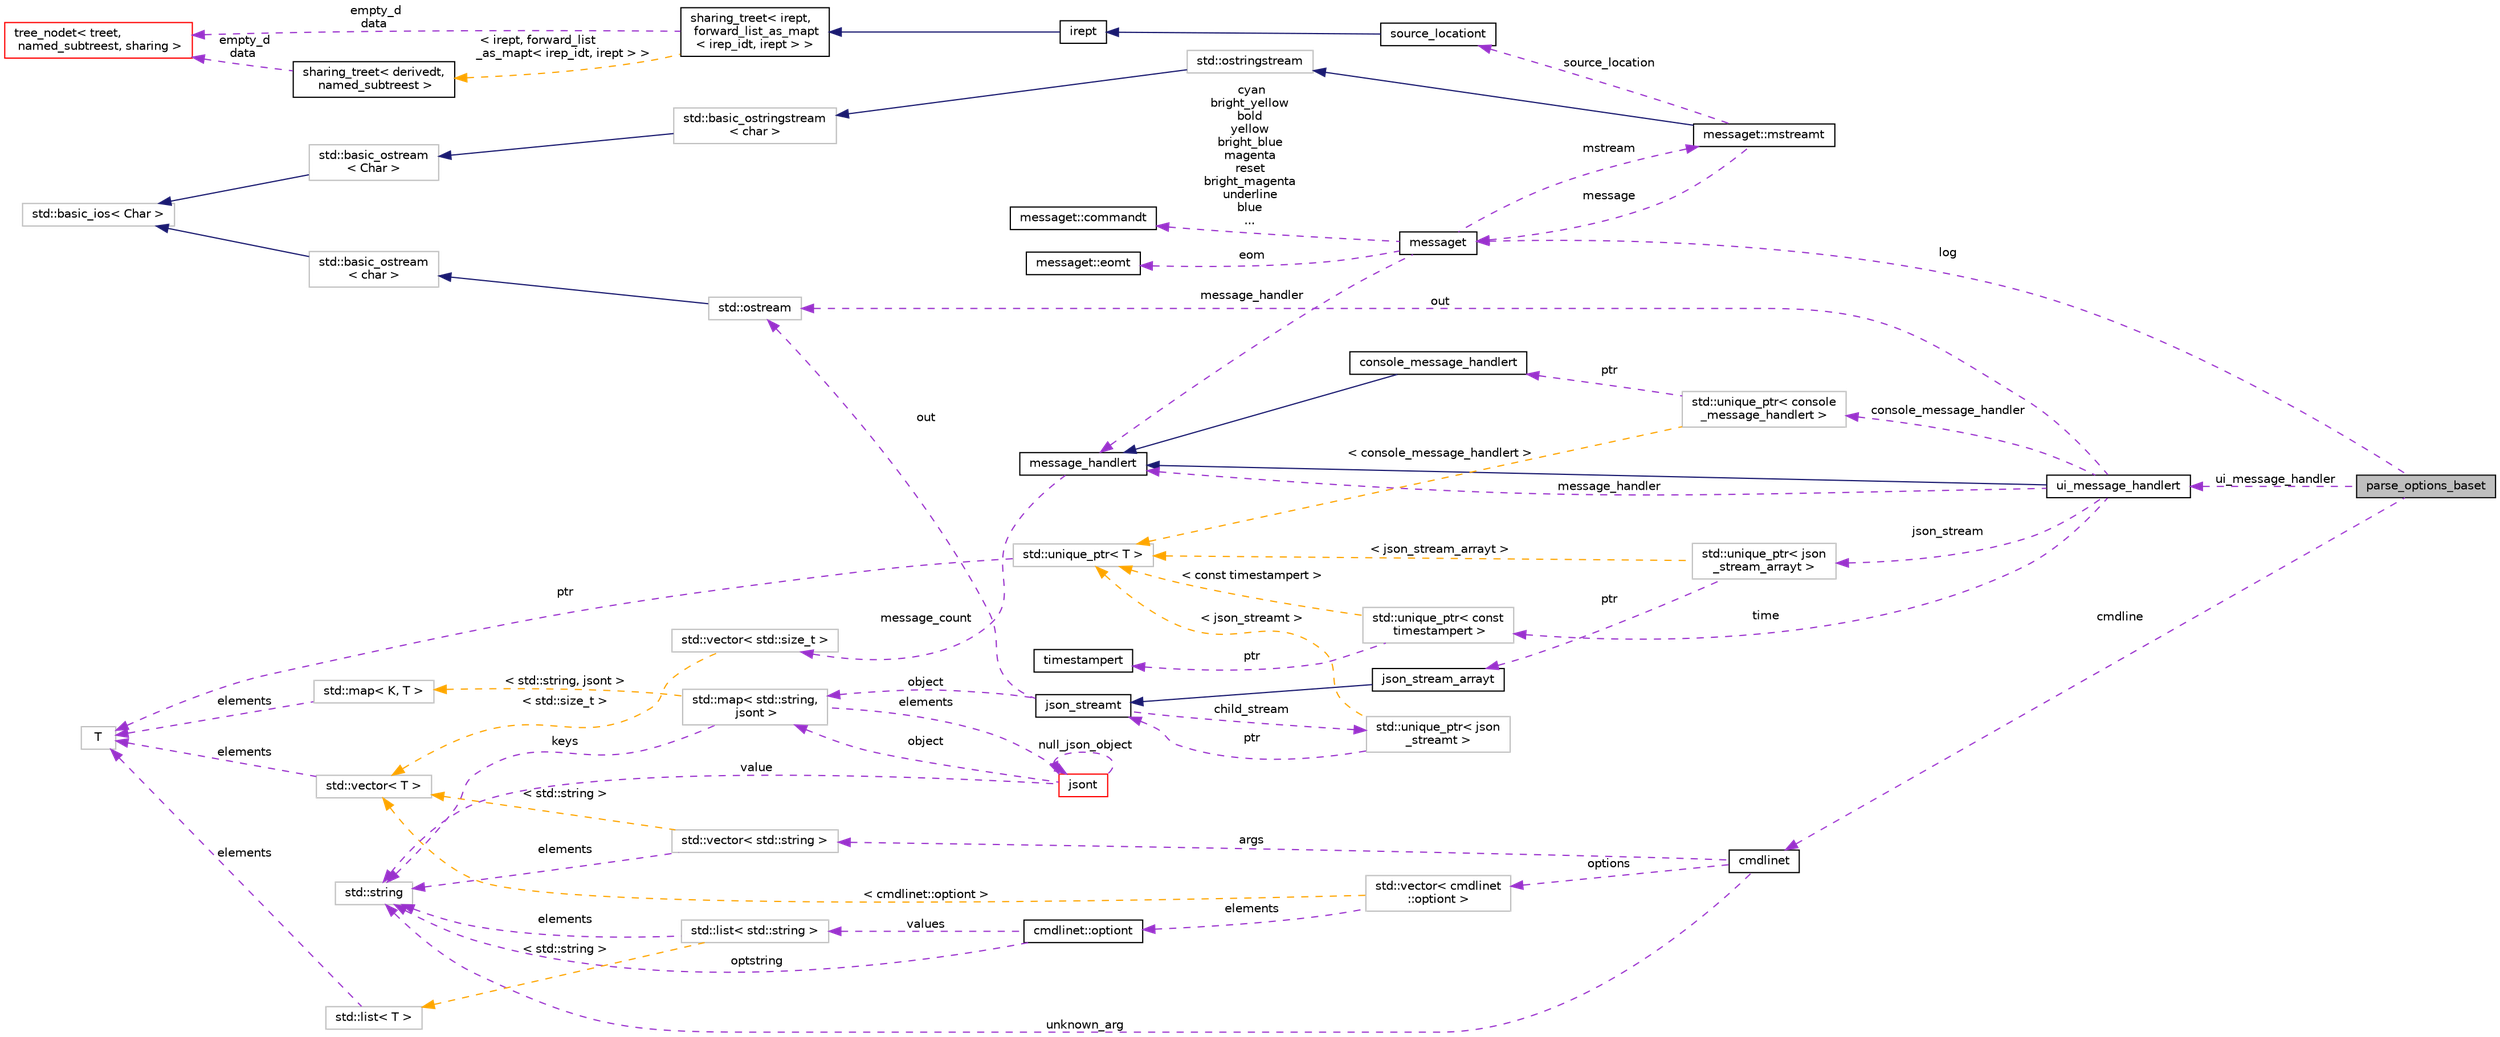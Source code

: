 digraph "parse_options_baset"
{
 // LATEX_PDF_SIZE
  bgcolor="transparent";
  edge [fontname="Helvetica",fontsize="10",labelfontname="Helvetica",labelfontsize="10"];
  node [fontname="Helvetica",fontsize="10",shape=record];
  rankdir="LR";
  Node1 [label="parse_options_baset",height=0.2,width=0.4,color="black", fillcolor="grey75", style="filled", fontcolor="black",tooltip=" "];
  Node2 -> Node1 [dir="back",color="darkorchid3",fontsize="10",style="dashed",label=" log" ,fontname="Helvetica"];
  Node2 [label="messaget",height=0.2,width=0.4,color="black",URL="$classmessaget.html",tooltip="Class that provides messages with a built-in verbosity 'level'."];
  Node3 -> Node2 [dir="back",color="darkorchid3",fontsize="10",style="dashed",label=" message_handler" ,fontname="Helvetica"];
  Node3 [label="message_handlert",height=0.2,width=0.4,color="black",URL="$classmessage__handlert.html",tooltip=" "];
  Node4 -> Node3 [dir="back",color="darkorchid3",fontsize="10",style="dashed",label=" message_count" ,fontname="Helvetica"];
  Node4 [label="std::vector\< std::size_t \>",height=0.2,width=0.4,color="grey75",tooltip=" "];
  Node5 -> Node4 [dir="back",color="orange",fontsize="10",style="dashed",label=" \< std::size_t \>" ,fontname="Helvetica"];
  Node5 [label="std::vector\< T \>",height=0.2,width=0.4,color="grey75",tooltip="STL class."];
  Node6 -> Node5 [dir="back",color="darkorchid3",fontsize="10",style="dashed",label=" elements" ,fontname="Helvetica"];
  Node6 [label="T",height=0.2,width=0.4,color="grey75",tooltip=" "];
  Node7 -> Node2 [dir="back",color="darkorchid3",fontsize="10",style="dashed",label=" cyan\nbright_yellow\nbold\nyellow\nbright_blue\nmagenta\nreset\nbright_magenta\nunderline\nblue\n..." ,fontname="Helvetica"];
  Node7 [label="messaget::commandt",height=0.2,width=0.4,color="black",URL="$classmessaget_1_1commandt.html",tooltip=" "];
  Node8 -> Node2 [dir="back",color="darkorchid3",fontsize="10",style="dashed",label=" mstream" ,fontname="Helvetica"];
  Node8 [label="messaget::mstreamt",height=0.2,width=0.4,color="black",URL="$classmessaget_1_1mstreamt.html",tooltip=" "];
  Node9 -> Node8 [dir="back",color="midnightblue",fontsize="10",style="solid",fontname="Helvetica"];
  Node9 [label="std::ostringstream",height=0.2,width=0.4,color="grey75",tooltip="STL class."];
  Node10 -> Node9 [dir="back",color="midnightblue",fontsize="10",style="solid",fontname="Helvetica"];
  Node10 [label="std::basic_ostringstream\l\< char \>",height=0.2,width=0.4,color="grey75",tooltip="STL class."];
  Node11 -> Node10 [dir="back",color="midnightblue",fontsize="10",style="solid",fontname="Helvetica"];
  Node11 [label="std::basic_ostream\l\< Char \>",height=0.2,width=0.4,color="grey75",tooltip="STL class."];
  Node12 -> Node11 [dir="back",color="midnightblue",fontsize="10",style="solid",fontname="Helvetica"];
  Node12 [label="std::basic_ios\< Char \>",height=0.2,width=0.4,color="grey75",tooltip="STL class."];
  Node2 -> Node8 [dir="back",color="darkorchid3",fontsize="10",style="dashed",label=" message" ,fontname="Helvetica"];
  Node14 -> Node8 [dir="back",color="darkorchid3",fontsize="10",style="dashed",label=" source_location" ,fontname="Helvetica"];
  Node14 [label="source_locationt",height=0.2,width=0.4,color="black",URL="$classsource__locationt.html",tooltip=" "];
  Node15 -> Node14 [dir="back",color="midnightblue",fontsize="10",style="solid",fontname="Helvetica"];
  Node15 [label="irept",height=0.2,width=0.4,color="black",URL="$classirept.html",tooltip="There are a large number of kinds of tree structured or tree-like data in CPROVER."];
  Node16 -> Node15 [dir="back",color="midnightblue",fontsize="10",style="solid",fontname="Helvetica"];
  Node16 [label="sharing_treet\< irept,\l forward_list_as_mapt\l\< irep_idt, irept \> \>",height=0.2,width=0.4,color="black",URL="$classsharing__treet.html",tooltip=" "];
  Node17 -> Node16 [dir="back",color="darkorchid3",fontsize="10",style="dashed",label=" empty_d\ndata" ,fontname="Helvetica"];
  Node17 [label="tree_nodet\< treet,\l named_subtreest, sharing \>",height=0.2,width=0.4,color="red",URL="$classtree__nodet.html",tooltip="A node with data in a tree, it contains:"];
  Node21 -> Node16 [dir="back",color="orange",fontsize="10",style="dashed",label=" \< irept, forward_list\l_as_mapt\< irep_idt, irept \> \>" ,fontname="Helvetica"];
  Node21 [label="sharing_treet\< derivedt,\l named_subtreest \>",height=0.2,width=0.4,color="black",URL="$classsharing__treet.html",tooltip="Base class for tree-like data structures with sharing."];
  Node17 -> Node21 [dir="back",color="darkorchid3",fontsize="10",style="dashed",label=" empty_d\ndata" ,fontname="Helvetica"];
  Node22 -> Node2 [dir="back",color="darkorchid3",fontsize="10",style="dashed",label=" eom" ,fontname="Helvetica"];
  Node22 [label="messaget::eomt",height=0.2,width=0.4,color="black",URL="$classmessaget_1_1eomt.html",tooltip=" "];
  Node23 -> Node1 [dir="back",color="darkorchid3",fontsize="10",style="dashed",label=" ui_message_handler" ,fontname="Helvetica"];
  Node23 [label="ui_message_handlert",height=0.2,width=0.4,color="black",URL="$classui__message__handlert.html",tooltip=" "];
  Node3 -> Node23 [dir="back",color="midnightblue",fontsize="10",style="solid",fontname="Helvetica"];
  Node3 -> Node23 [dir="back",color="darkorchid3",fontsize="10",style="dashed",label=" message_handler" ,fontname="Helvetica"];
  Node24 -> Node23 [dir="back",color="darkorchid3",fontsize="10",style="dashed",label=" json_stream" ,fontname="Helvetica"];
  Node24 [label="std::unique_ptr\< json\l_stream_arrayt \>",height=0.2,width=0.4,color="grey75",tooltip=" "];
  Node25 -> Node24 [dir="back",color="darkorchid3",fontsize="10",style="dashed",label=" ptr" ,fontname="Helvetica"];
  Node25 [label="json_stream_arrayt",height=0.2,width=0.4,color="black",URL="$classjson__stream__arrayt.html",tooltip="Provides methods for streaming JSON arrays."];
  Node26 -> Node25 [dir="back",color="midnightblue",fontsize="10",style="solid",fontname="Helvetica"];
  Node26 [label="json_streamt",height=0.2,width=0.4,color="black",URL="$classjson__streamt.html",tooltip="This class provides a facility for streaming JSON objects directly to the output instead of waiting f..."];
  Node27 -> Node26 [dir="back",color="darkorchid3",fontsize="10",style="dashed",label=" child_stream" ,fontname="Helvetica"];
  Node27 [label="std::unique_ptr\< json\l_streamt \>",height=0.2,width=0.4,color="grey75",tooltip=" "];
  Node26 -> Node27 [dir="back",color="darkorchid3",fontsize="10",style="dashed",label=" ptr" ,fontname="Helvetica"];
  Node28 -> Node27 [dir="back",color="orange",fontsize="10",style="dashed",label=" \< json_streamt \>" ,fontname="Helvetica"];
  Node28 [label="std::unique_ptr\< T \>",height=0.2,width=0.4,color="grey75",tooltip="STL class."];
  Node6 -> Node28 [dir="back",color="darkorchid3",fontsize="10",style="dashed",label=" ptr" ,fontname="Helvetica"];
  Node29 -> Node26 [dir="back",color="darkorchid3",fontsize="10",style="dashed",label=" object" ,fontname="Helvetica"];
  Node29 [label="std::map\< std::string,\l jsont \>",height=0.2,width=0.4,color="grey75",tooltip=" "];
  Node30 -> Node29 [dir="back",color="darkorchid3",fontsize="10",style="dashed",label=" elements" ,fontname="Helvetica"];
  Node30 [label="jsont",height=0.2,width=0.4,color="red",URL="$classjsont.html",tooltip=" "];
  Node29 -> Node30 [dir="back",color="darkorchid3",fontsize="10",style="dashed",label=" object" ,fontname="Helvetica"];
  Node30 -> Node30 [dir="back",color="darkorchid3",fontsize="10",style="dashed",label=" null_json_object" ,fontname="Helvetica"];
  Node32 -> Node30 [dir="back",color="darkorchid3",fontsize="10",style="dashed",label=" value" ,fontname="Helvetica"];
  Node32 [label="std::string",height=0.2,width=0.4,color="grey75",tooltip="STL class."];
  Node32 -> Node29 [dir="back",color="darkorchid3",fontsize="10",style="dashed",label=" keys" ,fontname="Helvetica"];
  Node34 -> Node29 [dir="back",color="orange",fontsize="10",style="dashed",label=" \< std::string, jsont \>" ,fontname="Helvetica"];
  Node34 [label="std::map\< K, T \>",height=0.2,width=0.4,color="grey75",tooltip="STL class."];
  Node6 -> Node34 [dir="back",color="darkorchid3",fontsize="10",style="dashed",label=" elements" ,fontname="Helvetica"];
  Node36 -> Node26 [dir="back",color="darkorchid3",fontsize="10",style="dashed",label=" out" ,fontname="Helvetica"];
  Node36 [label="std::ostream",height=0.2,width=0.4,color="grey75",tooltip="STL class."];
  Node37 -> Node36 [dir="back",color="midnightblue",fontsize="10",style="solid",fontname="Helvetica"];
  Node37 [label="std::basic_ostream\l\< char \>",height=0.2,width=0.4,color="grey75",tooltip="STL class."];
  Node12 -> Node37 [dir="back",color="midnightblue",fontsize="10",style="solid",fontname="Helvetica"];
  Node28 -> Node24 [dir="back",color="orange",fontsize="10",style="dashed",label=" \< json_stream_arrayt \>" ,fontname="Helvetica"];
  Node38 -> Node23 [dir="back",color="darkorchid3",fontsize="10",style="dashed",label=" console_message_handler" ,fontname="Helvetica"];
  Node38 [label="std::unique_ptr\< console\l_message_handlert \>",height=0.2,width=0.4,color="grey75",tooltip=" "];
  Node39 -> Node38 [dir="back",color="darkorchid3",fontsize="10",style="dashed",label=" ptr" ,fontname="Helvetica"];
  Node39 [label="console_message_handlert",height=0.2,width=0.4,color="black",URL="$classconsole__message__handlert.html",tooltip=" "];
  Node3 -> Node39 [dir="back",color="midnightblue",fontsize="10",style="solid",fontname="Helvetica"];
  Node28 -> Node38 [dir="back",color="orange",fontsize="10",style="dashed",label=" \< console_message_handlert \>" ,fontname="Helvetica"];
  Node36 -> Node23 [dir="back",color="darkorchid3",fontsize="10",style="dashed",label=" out" ,fontname="Helvetica"];
  Node40 -> Node23 [dir="back",color="darkorchid3",fontsize="10",style="dashed",label=" time" ,fontname="Helvetica"];
  Node40 [label="std::unique_ptr\< const\l timestampert \>",height=0.2,width=0.4,color="grey75",tooltip=" "];
  Node41 -> Node40 [dir="back",color="darkorchid3",fontsize="10",style="dashed",label=" ptr" ,fontname="Helvetica"];
  Node41 [label="timestampert",height=0.2,width=0.4,color="black",URL="$classtimestampert.html",tooltip="Timestamp class hierarchy."];
  Node28 -> Node40 [dir="back",color="orange",fontsize="10",style="dashed",label=" \< const timestampert \>" ,fontname="Helvetica"];
  Node42 -> Node1 [dir="back",color="darkorchid3",fontsize="10",style="dashed",label=" cmdline" ,fontname="Helvetica"];
  Node42 [label="cmdlinet",height=0.2,width=0.4,color="black",URL="$classcmdlinet.html",tooltip=" "];
  Node43 -> Node42 [dir="back",color="darkorchid3",fontsize="10",style="dashed",label=" options" ,fontname="Helvetica"];
  Node43 [label="std::vector\< cmdlinet\l::optiont \>",height=0.2,width=0.4,color="grey75",tooltip=" "];
  Node44 -> Node43 [dir="back",color="darkorchid3",fontsize="10",style="dashed",label=" elements" ,fontname="Helvetica"];
  Node44 [label="cmdlinet::optiont",height=0.2,width=0.4,color="black",URL="$structcmdlinet_1_1optiont.html",tooltip=" "];
  Node32 -> Node44 [dir="back",color="darkorchid3",fontsize="10",style="dashed",label=" optstring" ,fontname="Helvetica"];
  Node45 -> Node44 [dir="back",color="darkorchid3",fontsize="10",style="dashed",label=" values" ,fontname="Helvetica"];
  Node45 [label="std::list\< std::string \>",height=0.2,width=0.4,color="grey75",tooltip=" "];
  Node32 -> Node45 [dir="back",color="darkorchid3",fontsize="10",style="dashed",label=" elements" ,fontname="Helvetica"];
  Node46 -> Node45 [dir="back",color="orange",fontsize="10",style="dashed",label=" \< std::string \>" ,fontname="Helvetica"];
  Node46 [label="std::list\< T \>",height=0.2,width=0.4,color="grey75",tooltip="STL class."];
  Node6 -> Node46 [dir="back",color="darkorchid3",fontsize="10",style="dashed",label=" elements" ,fontname="Helvetica"];
  Node5 -> Node43 [dir="back",color="orange",fontsize="10",style="dashed",label=" \< cmdlinet::optiont \>" ,fontname="Helvetica"];
  Node32 -> Node42 [dir="back",color="darkorchid3",fontsize="10",style="dashed",label=" unknown_arg" ,fontname="Helvetica"];
  Node47 -> Node42 [dir="back",color="darkorchid3",fontsize="10",style="dashed",label=" args" ,fontname="Helvetica"];
  Node47 [label="std::vector\< std::string \>",height=0.2,width=0.4,color="grey75",tooltip=" "];
  Node32 -> Node47 [dir="back",color="darkorchid3",fontsize="10",style="dashed",label=" elements" ,fontname="Helvetica"];
  Node5 -> Node47 [dir="back",color="orange",fontsize="10",style="dashed",label=" \< std::string \>" ,fontname="Helvetica"];
}
